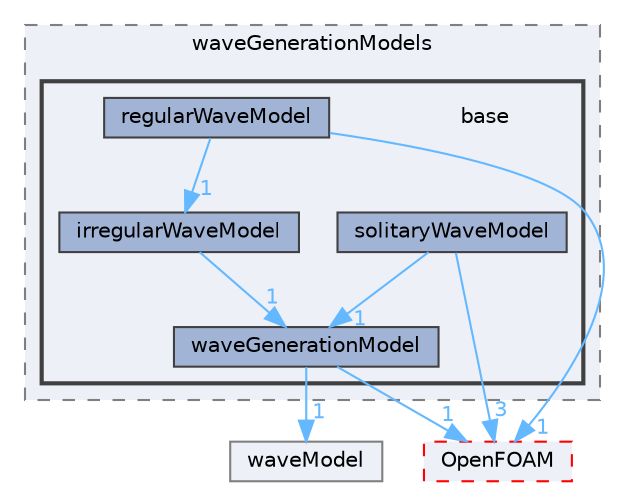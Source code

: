 digraph "src/waveModels/waveGenerationModels/base"
{
 // LATEX_PDF_SIZE
  bgcolor="transparent";
  edge [fontname=Helvetica,fontsize=10,labelfontname=Helvetica,labelfontsize=10];
  node [fontname=Helvetica,fontsize=10,shape=box,height=0.2,width=0.4];
  compound=true
  subgraph clusterdir_9be205fd04b1135e973d521a770c5a2c {
    graph [ bgcolor="#edf0f7", pencolor="grey50", label="waveGenerationModels", fontname=Helvetica,fontsize=10 style="filled,dashed", URL="dir_9be205fd04b1135e973d521a770c5a2c.html",tooltip=""]
  subgraph clusterdir_8b3e8305750f57279d38dda6619c99cf {
    graph [ bgcolor="#edf0f7", pencolor="grey25", label="", fontname=Helvetica,fontsize=10 style="filled,bold", URL="dir_8b3e8305750f57279d38dda6619c99cf.html",tooltip=""]
    dir_8b3e8305750f57279d38dda6619c99cf [shape=plaintext, label="base"];
  dir_2ec230eeb18ab58dfde18d6f27a93ced [label="irregularWaveModel", fillcolor="#a2b4d6", color="grey25", style="filled", URL="dir_2ec230eeb18ab58dfde18d6f27a93ced.html",tooltip=""];
  dir_1b8987567b728e0efdfb5517cf888ab0 [label="regularWaveModel", fillcolor="#a2b4d6", color="grey25", style="filled", URL="dir_1b8987567b728e0efdfb5517cf888ab0.html",tooltip=""];
  dir_69d7d8586c875270aa0e38506acfc6a5 [label="solitaryWaveModel", fillcolor="#a2b4d6", color="grey25", style="filled", URL="dir_69d7d8586c875270aa0e38506acfc6a5.html",tooltip=""];
  dir_b87f8cbb0ecdc4005e3884e6236d7364 [label="waveGenerationModel", fillcolor="#a2b4d6", color="grey25", style="filled", URL="dir_b87f8cbb0ecdc4005e3884e6236d7364.html",tooltip=""];
  }
  }
  dir_c5473ff19b20e6ec4dfe5c310b3778a8 [label="OpenFOAM", fillcolor="#edf0f7", color="red", style="filled,dashed", URL="dir_c5473ff19b20e6ec4dfe5c310b3778a8.html",tooltip=""];
  dir_cee882d11d98834f07952dd5b2a801bf [label="waveModel", fillcolor="#edf0f7", color="grey50", style="filled", URL="dir_cee882d11d98834f07952dd5b2a801bf.html",tooltip=""];
  dir_2ec230eeb18ab58dfde18d6f27a93ced->dir_b87f8cbb0ecdc4005e3884e6236d7364 [headlabel="1", labeldistance=1.5 headhref="dir_001970_004375.html" href="dir_001970_004375.html" color="steelblue1" fontcolor="steelblue1"];
  dir_1b8987567b728e0efdfb5517cf888ab0->dir_2ec230eeb18ab58dfde18d6f27a93ced [headlabel="1", labeldistance=1.5 headhref="dir_003304_001970.html" href="dir_003304_001970.html" color="steelblue1" fontcolor="steelblue1"];
  dir_1b8987567b728e0efdfb5517cf888ab0->dir_c5473ff19b20e6ec4dfe5c310b3778a8 [headlabel="1", labeldistance=1.5 headhref="dir_003304_002695.html" href="dir_003304_002695.html" color="steelblue1" fontcolor="steelblue1"];
  dir_69d7d8586c875270aa0e38506acfc6a5->dir_b87f8cbb0ecdc4005e3884e6236d7364 [headlabel="1", labeldistance=1.5 headhref="dir_003645_004375.html" href="dir_003645_004375.html" color="steelblue1" fontcolor="steelblue1"];
  dir_69d7d8586c875270aa0e38506acfc6a5->dir_c5473ff19b20e6ec4dfe5c310b3778a8 [headlabel="3", labeldistance=1.5 headhref="dir_003645_002695.html" href="dir_003645_002695.html" color="steelblue1" fontcolor="steelblue1"];
  dir_b87f8cbb0ecdc4005e3884e6236d7364->dir_c5473ff19b20e6ec4dfe5c310b3778a8 [headlabel="1", labeldistance=1.5 headhref="dir_004375_002695.html" href="dir_004375_002695.html" color="steelblue1" fontcolor="steelblue1"];
  dir_b87f8cbb0ecdc4005e3884e6236d7364->dir_cee882d11d98834f07952dd5b2a801bf [headlabel="1", labeldistance=1.5 headhref="dir_004375_004378.html" href="dir_004375_004378.html" color="steelblue1" fontcolor="steelblue1"];
}
